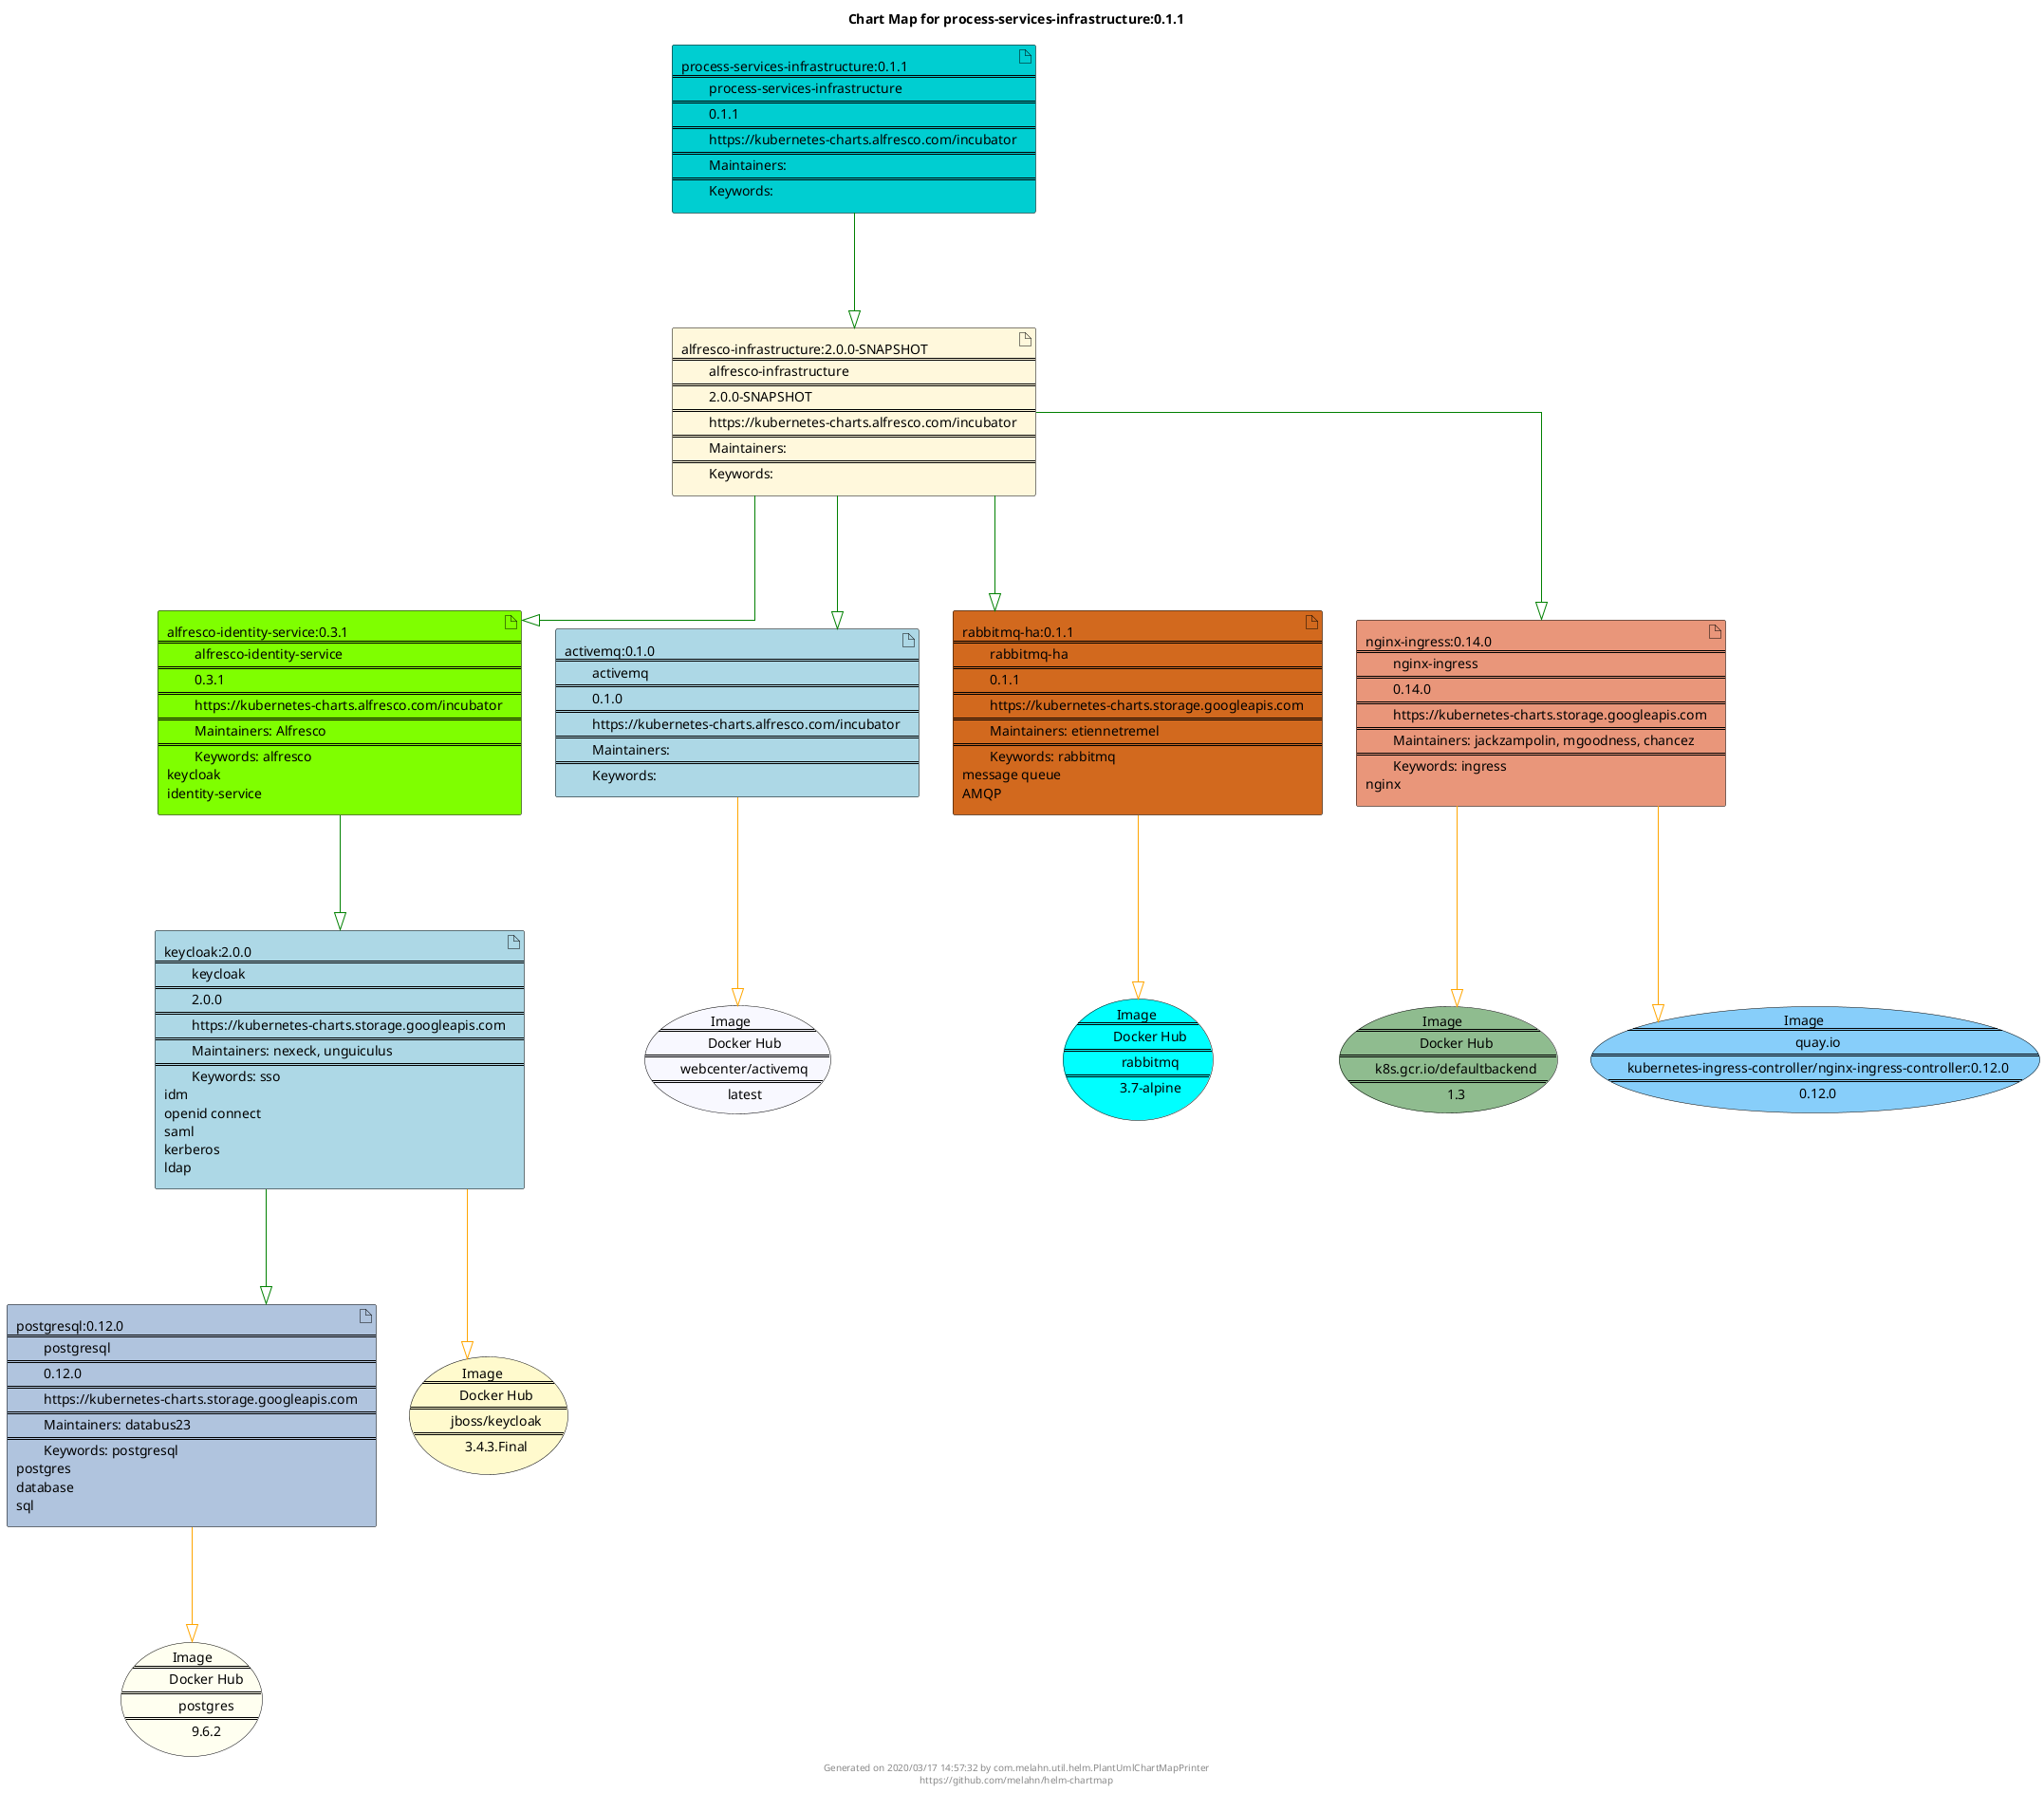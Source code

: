 @startuml
skinparam linetype ortho
skinparam backgroundColor white
skinparam usecaseBorderColor black
skinparam usecaseArrowColor LightSlateGray
skinparam artifactBorderColor black
skinparam artifactArrowColor LightSlateGray

title Chart Map for process-services-infrastructure:0.1.1

'There are 8 referenced Helm Charts
artifact "process-services-infrastructure:0.1.1\n====\n\tprocess-services-infrastructure\n====\n\t0.1.1\n====\n\thttps://kubernetes-charts.alfresco.com/incubator\n====\n\tMaintainers: \n====\n\tKeywords: " as process_services_infrastructure_0_1_1 #DarkTurquoise
artifact "keycloak:2.0.0\n====\n\tkeycloak\n====\n\t2.0.0\n====\n\thttps://kubernetes-charts.storage.googleapis.com\n====\n\tMaintainers: nexeck, unguiculus\n====\n\tKeywords: sso\nidm\nopenid connect\nsaml\nkerberos\nldap" as keycloak_2_0_0 #LightBlue
artifact "alfresco-identity-service:0.3.1\n====\n\talfresco-identity-service\n====\n\t0.3.1\n====\n\thttps://kubernetes-charts.alfresco.com/incubator\n====\n\tMaintainers: Alfresco\n====\n\tKeywords: alfresco\nkeycloak\nidentity-service" as alfresco_identity_service_0_3_1 #Chartreuse
artifact "alfresco-infrastructure:2.0.0-SNAPSHOT\n====\n\talfresco-infrastructure\n====\n\t2.0.0-SNAPSHOT\n====\n\thttps://kubernetes-charts.alfresco.com/incubator\n====\n\tMaintainers: \n====\n\tKeywords: " as alfresco_infrastructure_2_0_0_SNAPSHOT #Cornsilk
artifact "activemq:0.1.0\n====\n\tactivemq\n====\n\t0.1.0\n====\n\thttps://kubernetes-charts.alfresco.com/incubator\n====\n\tMaintainers: \n====\n\tKeywords: " as activemq_0_1_0 #LightBlue
artifact "postgresql:0.12.0\n====\n\tpostgresql\n====\n\t0.12.0\n====\n\thttps://kubernetes-charts.storage.googleapis.com\n====\n\tMaintainers: databus23\n====\n\tKeywords: postgresql\npostgres\ndatabase\nsql" as postgresql_0_12_0 #LightSteelBlue
artifact "rabbitmq-ha:0.1.1\n====\n\trabbitmq-ha\n====\n\t0.1.1\n====\n\thttps://kubernetes-charts.storage.googleapis.com\n====\n\tMaintainers: etiennetremel\n====\n\tKeywords: rabbitmq\nmessage queue\nAMQP" as rabbitmq_ha_0_1_1 #Chocolate
artifact "nginx-ingress:0.14.0\n====\n\tnginx-ingress\n====\n\t0.14.0\n====\n\thttps://kubernetes-charts.storage.googleapis.com\n====\n\tMaintainers: jackzampolin, mgoodness, chancez\n====\n\tKeywords: ingress\nnginx" as nginx_ingress_0_14_0 #DarkSalmon

'There are 6 referenced Docker Images
usecase "Image\n====\n\tDocker Hub\n====\n\trabbitmq\n====\n\t3.7-alpine" as rabbitmq_3_7_alpine #Aqua
usecase "Image\n====\n\tDocker Hub\n====\n\tpostgres\n====\n\t9.6.2" as postgres_9_6_2 #Ivory
usecase "Image\n====\n\tDocker Hub\n====\n\tk8s.gcr.io/defaultbackend\n====\n\t1.3" as k8s_gcr_io_defaultbackend_1_3 #DarkSeaGreen
usecase "Image\n====\n\tDocker Hub\n====\n\twebcenter/activemq\n====\n\tlatest" as webcenter_activemq_latest #GhostWhite
usecase "Image\n====\n\tquay.io\n====\n\tkubernetes-ingress-controller/nginx-ingress-controller:0.12.0\n====\n\t0.12.0" as quay_io_kubernetes_ingress_controller_nginx_ingress_controller_0_12_0 #LightSkyBlue
usecase "Image\n====\n\tDocker Hub\n====\n\tjboss/keycloak\n====\n\t3.4.3.Final" as jboss_keycloak_3_4_3_Final #LemonChiffon

'Chart Dependencies
process_services_infrastructure_0_1_1--[#green]-|>alfresco_infrastructure_2_0_0_SNAPSHOT
alfresco_infrastructure_2_0_0_SNAPSHOT--[#green]-|>activemq_0_1_0
alfresco_infrastructure_2_0_0_SNAPSHOT--[#green]-|>rabbitmq_ha_0_1_1
alfresco_infrastructure_2_0_0_SNAPSHOT--[#green]-|>nginx_ingress_0_14_0
alfresco_infrastructure_2_0_0_SNAPSHOT--[#green]-|>alfresco_identity_service_0_3_1
alfresco_identity_service_0_3_1--[#green]-|>keycloak_2_0_0
keycloak_2_0_0--[#green]-|>postgresql_0_12_0
keycloak_2_0_0--[#orange]-|>jboss_keycloak_3_4_3_Final
activemq_0_1_0--[#orange]-|>webcenter_activemq_latest
postgresql_0_12_0--[#orange]-|>postgres_9_6_2
rabbitmq_ha_0_1_1--[#orange]-|>rabbitmq_3_7_alpine
nginx_ingress_0_14_0--[#orange]-|>k8s_gcr_io_defaultbackend_1_3
nginx_ingress_0_14_0--[#orange]-|>quay_io_kubernetes_ingress_controller_nginx_ingress_controller_0_12_0

center footer Generated on 2020/03/17 14:57:32 by com.melahn.util.helm.PlantUmlChartMapPrinter\nhttps://github.com/melahn/helm-chartmap
@enduml
